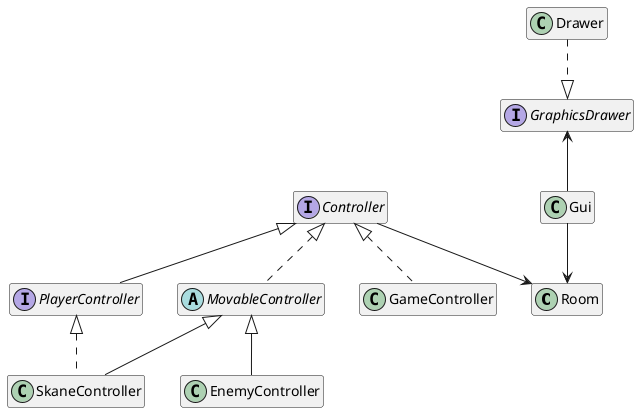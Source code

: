 @startuml

hide empty members

class Room {}

interface GraphicsDrawer {}
class Drawer {}
class Gui {}

interface Controller {}
interface PlayerController {}
abstract class MovableController {}
class GameController {}
class EnemyController {}
class SkaneController {}

PlayerController -up-^ Controller
GameController .up.^ Controller
MovableController .up.^ Controller

EnemyController -up-^ MovableController
SkaneController -up-^ MovableController 
SkaneController .up.^ PlayerController

Gui -up-> GraphicsDrawer
Drawer ..^ GraphicsDrawer 

Controller --> Room
Gui --> Room

@enduml

